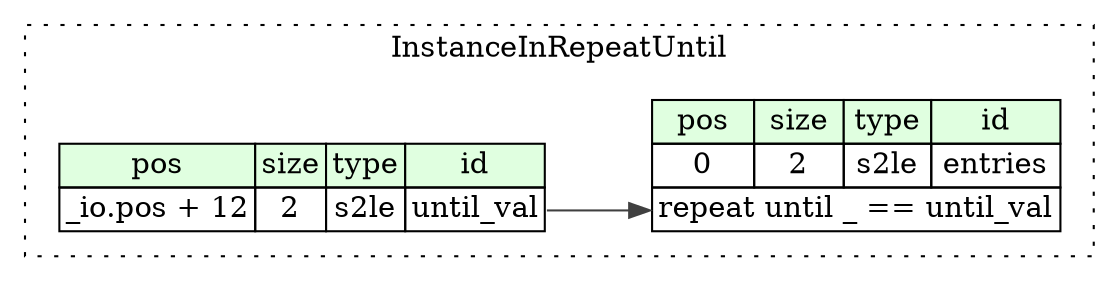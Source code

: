 digraph {
	rankdir=LR;
	node [shape=plaintext];
	subgraph cluster__instance_in_repeat_until {
		label="InstanceInRepeatUntil";
		graph[style=dotted];

		instance_in_repeat_until__seq [label=<<TABLE BORDER="0" CELLBORDER="1" CELLSPACING="0">
			<TR><TD BGCOLOR="#E0FFE0">pos</TD><TD BGCOLOR="#E0FFE0">size</TD><TD BGCOLOR="#E0FFE0">type</TD><TD BGCOLOR="#E0FFE0">id</TD></TR>
			<TR><TD PORT="entries_pos">0</TD><TD PORT="entries_size">2</TD><TD>s2le</TD><TD PORT="entries_type">entries</TD></TR>
			<TR><TD COLSPAN="4" PORT="entries__repeat">repeat until _ == until_val</TD></TR>
		</TABLE>>];
		instance_in_repeat_until__inst__until_val [label=<<TABLE BORDER="0" CELLBORDER="1" CELLSPACING="0">
			<TR><TD BGCOLOR="#E0FFE0">pos</TD><TD BGCOLOR="#E0FFE0">size</TD><TD BGCOLOR="#E0FFE0">type</TD><TD BGCOLOR="#E0FFE0">id</TD></TR>
			<TR><TD PORT="until_val_pos">_io.pos + 12</TD><TD PORT="until_val_size">2</TD><TD>s2le</TD><TD PORT="until_val_type">until_val</TD></TR>
		</TABLE>>];
	}
	instance_in_repeat_until__inst__until_val:until_val_type -> instance_in_repeat_until__seq:entries__repeat [color="#404040"];
}
